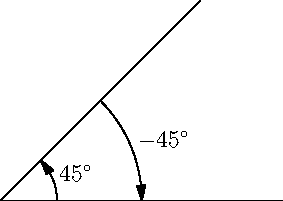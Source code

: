import graph;
import geometry;
size(5cm);
point pA=(0,0);
point pC=(1,0);
real angle=45; // degrees
point pB=expi(radians(angle));
draw(pC--pA--pB);
usepackage("siunitx");
draw("\ang{+" +(string)angle+"}",(arc)arc(circle(pA,.2),0,angle),Arrow);
draw(Label("\ang{-" +(string)angle+"}",LeftSide),(arc)arc(circle(pA,.5),angle,0,CW),Arrow);
